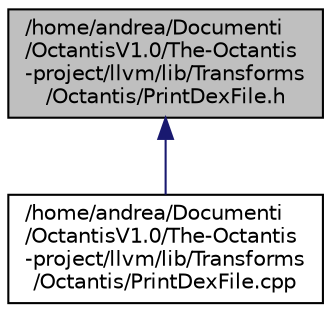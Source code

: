digraph "/home/andrea/Documenti/OctantisV1.0/The-Octantis-project/llvm/lib/Transforms/Octantis/PrintDexFile.h"
{
  edge [fontname="Helvetica",fontsize="10",labelfontname="Helvetica",labelfontsize="10"];
  node [fontname="Helvetica",fontsize="10",shape=record];
  Node11 [label="/home/andrea/Documenti\l/OctantisV1.0/The-Octantis\l-project/llvm/lib/Transforms\l/Octantis/PrintDexFile.h",height=0.2,width=0.4,color="black", fillcolor="grey75", style="filled", fontcolor="black"];
  Node11 -> Node12 [dir="back",color="midnightblue",fontsize="10",style="solid"];
  Node12 [label="/home/andrea/Documenti\l/OctantisV1.0/The-Octantis\l-project/llvm/lib/Transforms\l/Octantis/PrintDexFile.cpp",height=0.2,width=0.4,color="black", fillcolor="white", style="filled",URL="$PrintDexFile_8cpp.html"];
}
